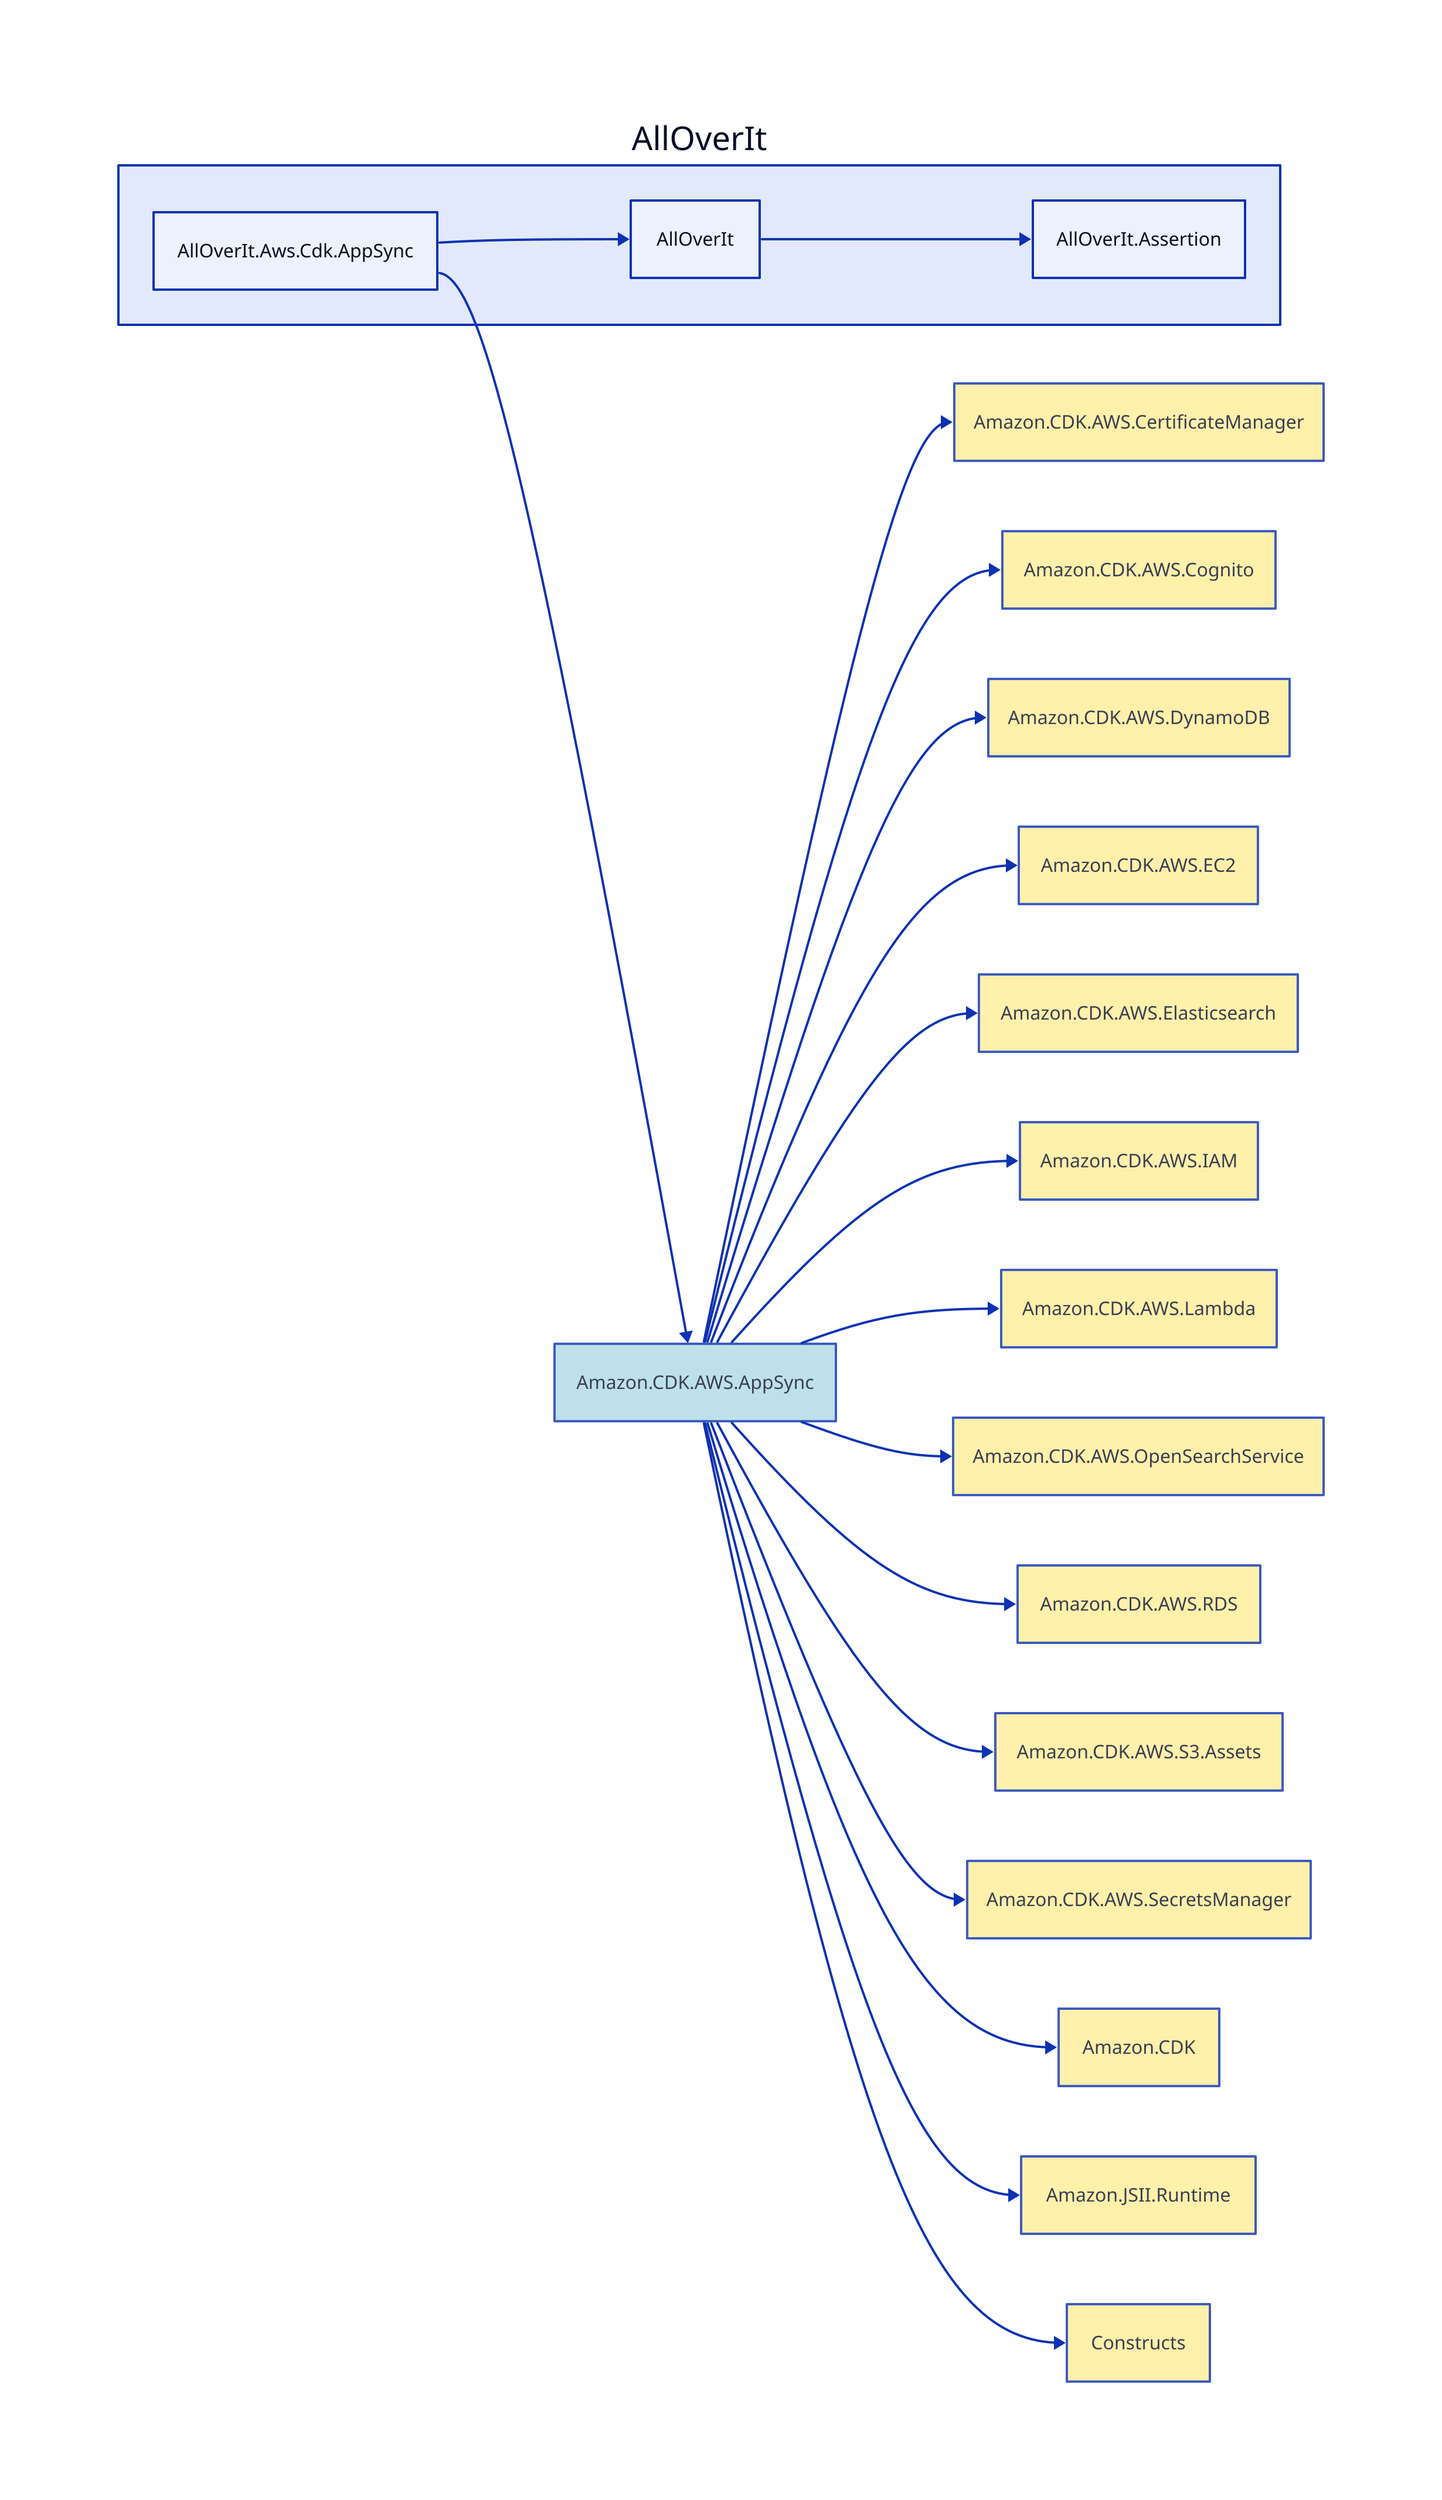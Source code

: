 direction: right

aoi: AllOverIt
aoi.alloverit-aws-cdk-appsync: AllOverIt.Aws.Cdk.AppSync
amazon-cdk-aws-appsync: Amazon.CDK.AWS.AppSync
amazon-cdk-aws-appsync.style.fill: "#ADD8E6"
amazon-cdk-aws-appsync.style.opacity: 0.8
amazon-cdk-aws-certificatemanager: Amazon.CDK.AWS.CertificateManager
amazon-cdk-aws-certificatemanager.style.fill: "#FFEC96"
amazon-cdk-aws-certificatemanager.style.opacity: 0.8
amazon-cdk-aws-certificatemanager <- amazon-cdk-aws-appsync
amazon-cdk-aws-cognito: Amazon.CDK.AWS.Cognito
amazon-cdk-aws-cognito.style.fill: "#FFEC96"
amazon-cdk-aws-cognito.style.opacity: 0.8
amazon-cdk-aws-cognito <- amazon-cdk-aws-appsync
amazon-cdk-aws-dynamodb: Amazon.CDK.AWS.DynamoDB
amazon-cdk-aws-dynamodb.style.fill: "#FFEC96"
amazon-cdk-aws-dynamodb.style.opacity: 0.8
amazon-cdk-aws-dynamodb <- amazon-cdk-aws-appsync
amazon-cdk-aws-ec2: Amazon.CDK.AWS.EC2
amazon-cdk-aws-ec2.style.fill: "#FFEC96"
amazon-cdk-aws-ec2.style.opacity: 0.8
amazon-cdk-aws-ec2 <- amazon-cdk-aws-appsync
amazon-cdk-aws-elasticsearch: Amazon.CDK.AWS.Elasticsearch
amazon-cdk-aws-elasticsearch.style.fill: "#FFEC96"
amazon-cdk-aws-elasticsearch.style.opacity: 0.8
amazon-cdk-aws-elasticsearch <- amazon-cdk-aws-appsync
amazon-cdk-aws-iam: Amazon.CDK.AWS.IAM
amazon-cdk-aws-iam.style.fill: "#FFEC96"
amazon-cdk-aws-iam.style.opacity: 0.8
amazon-cdk-aws-iam <- amazon-cdk-aws-appsync
amazon-cdk-aws-lambda: Amazon.CDK.AWS.Lambda
amazon-cdk-aws-lambda.style.fill: "#FFEC96"
amazon-cdk-aws-lambda.style.opacity: 0.8
amazon-cdk-aws-lambda <- amazon-cdk-aws-appsync
amazon-cdk-aws-opensearchservice: Amazon.CDK.AWS.OpenSearchService
amazon-cdk-aws-opensearchservice.style.fill: "#FFEC96"
amazon-cdk-aws-opensearchservice.style.opacity: 0.8
amazon-cdk-aws-opensearchservice <- amazon-cdk-aws-appsync
amazon-cdk-aws-rds: Amazon.CDK.AWS.RDS
amazon-cdk-aws-rds.style.fill: "#FFEC96"
amazon-cdk-aws-rds.style.opacity: 0.8
amazon-cdk-aws-rds <- amazon-cdk-aws-appsync
amazon-cdk-aws-s3-assets: Amazon.CDK.AWS.S3.Assets
amazon-cdk-aws-s3-assets.style.fill: "#FFEC96"
amazon-cdk-aws-s3-assets.style.opacity: 0.8
amazon-cdk-aws-s3-assets <- amazon-cdk-aws-appsync
amazon-cdk-aws-secretsmanager: Amazon.CDK.AWS.SecretsManager
amazon-cdk-aws-secretsmanager.style.fill: "#FFEC96"
amazon-cdk-aws-secretsmanager.style.opacity: 0.8
amazon-cdk-aws-secretsmanager <- amazon-cdk-aws-appsync
amazon-cdk: Amazon.CDK
amazon-cdk.style.fill: "#FFEC96"
amazon-cdk.style.opacity: 0.8
amazon-cdk <- amazon-cdk-aws-appsync
amazon-jsii-runtime: Amazon.JSII.Runtime
amazon-jsii-runtime.style.fill: "#FFEC96"
amazon-jsii-runtime.style.opacity: 0.8
amazon-jsii-runtime <- amazon-cdk-aws-appsync
constructs: Constructs
constructs.style.fill: "#FFEC96"
constructs.style.opacity: 0.8
constructs <- amazon-cdk-aws-appsync
amazon-cdk-aws-appsync <- aoi.alloverit-aws-cdk-appsync
aoi.alloverit: AllOverIt
aoi.alloverit-assertion: AllOverIt.Assertion
aoi.alloverit-assertion <- aoi.alloverit
aoi.alloverit <- aoi.alloverit-aws-cdk-appsync
